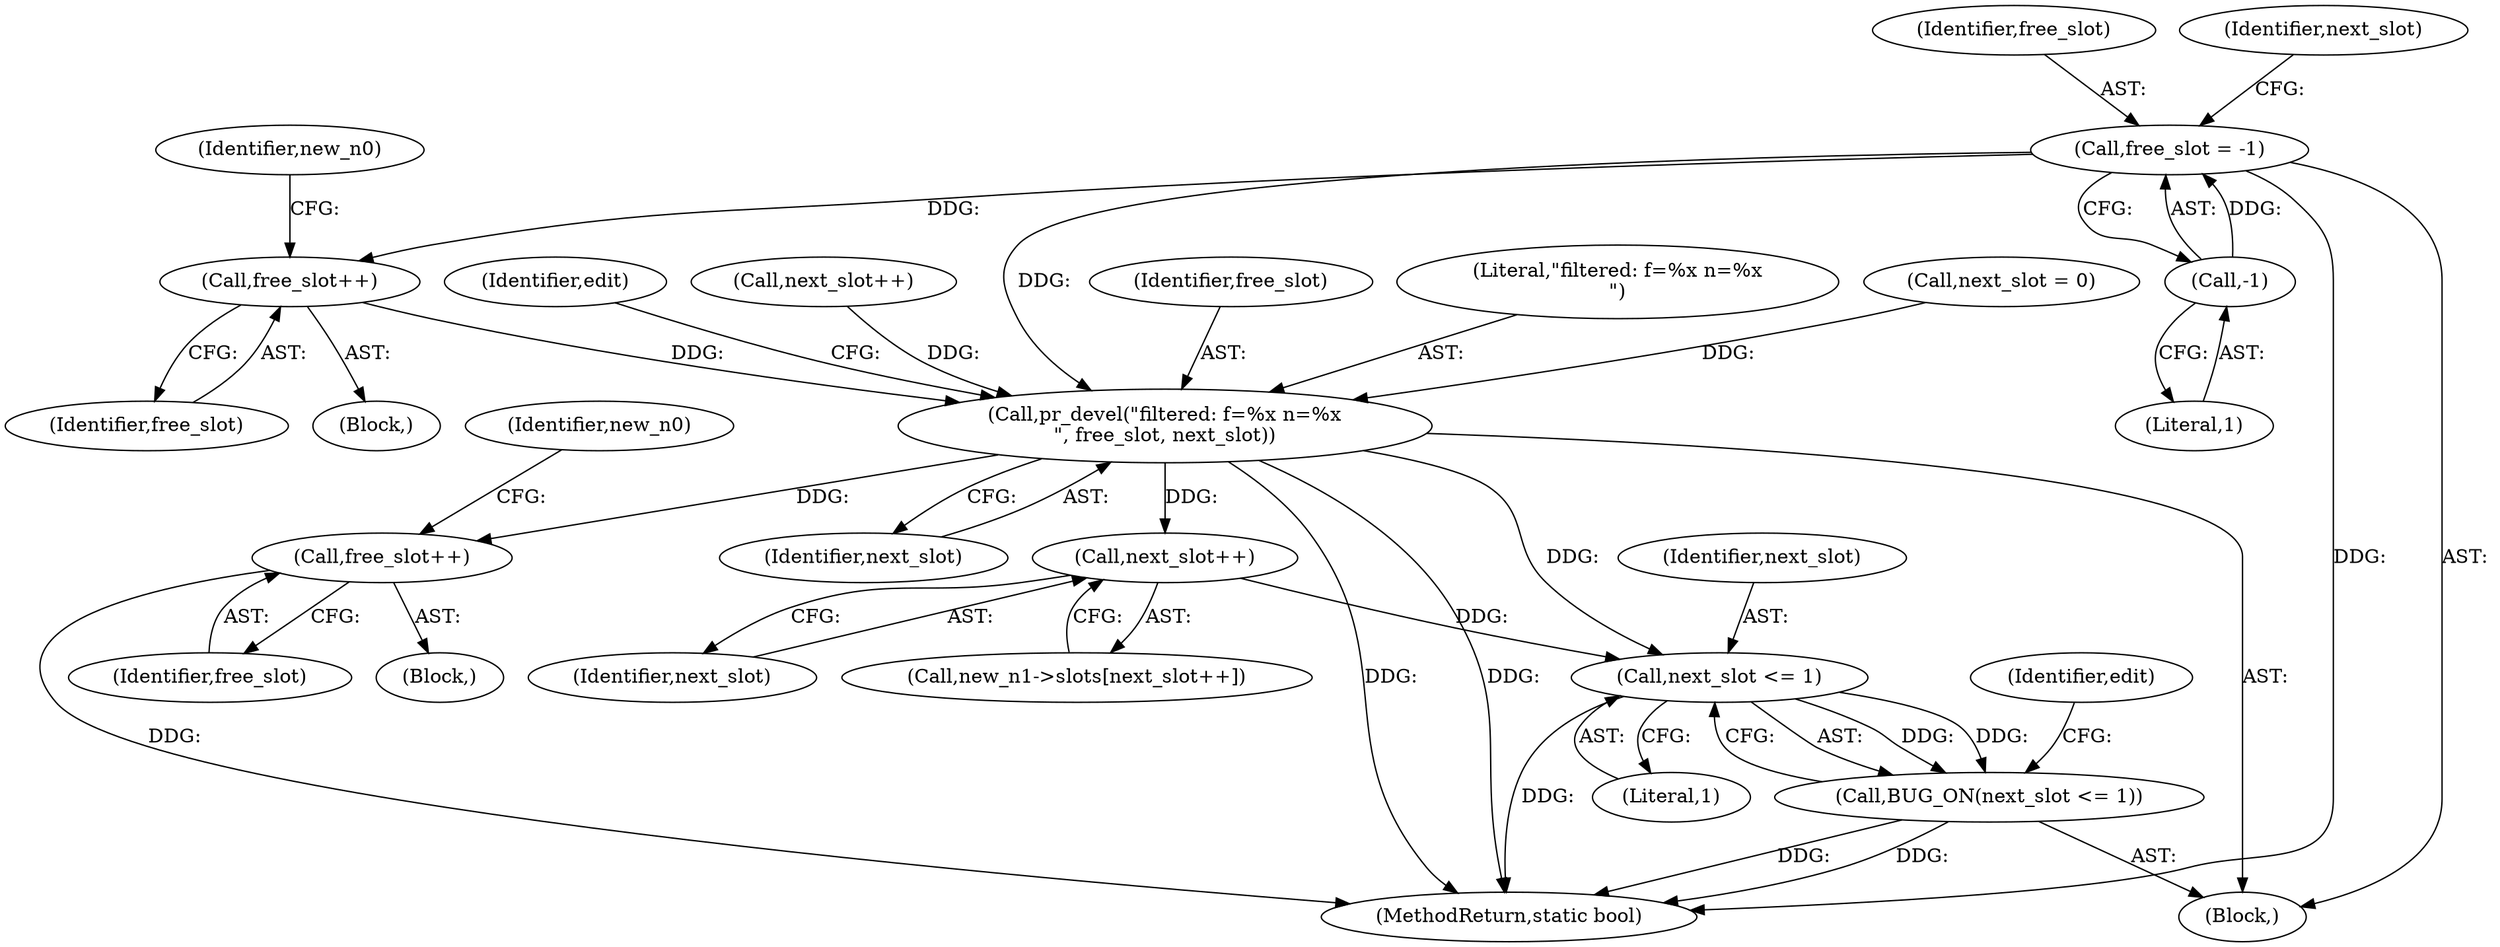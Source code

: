 digraph "0_linux_8d4a2ec1e0b41b0cf9a0c5cd4511da7f8e4f3de2@API" {
"1000641" [label="(Call,free_slot++)"];
"1000587" [label="(Call,free_slot = -1)"];
"1000589" [label="(Call,-1)"];
"1000661" [label="(Call,pr_devel(\"filtered: f=%x n=%x\n\", free_slot, next_slot))"];
"1000676" [label="(Call,free_slot++)"];
"1000711" [label="(Call,next_slot++)"];
"1000719" [label="(Call,next_slot <= 1)"];
"1000718" [label="(Call,BUG_ON(next_slot <= 1))"];
"1000626" [label="(Call,next_slot++)"];
"1000646" [label="(Identifier,new_n0)"];
"1000677" [label="(Identifier,free_slot)"];
"1000712" [label="(Identifier,next_slot)"];
"1000721" [label="(Literal,1)"];
"1000590" [label="(Literal,1)"];
"1000719" [label="(Call,next_slot <= 1)"];
"1000676" [label="(Call,free_slot++)"];
"1000664" [label="(Identifier,next_slot)"];
"1000681" [label="(Identifier,new_n0)"];
"1000588" [label="(Identifier,free_slot)"];
"1000663" [label="(Identifier,free_slot)"];
"1000587" [label="(Call,free_slot = -1)"];
"1000718" [label="(Call,BUG_ON(next_slot <= 1))"];
"1000589" [label="(Call,-1)"];
"1000724" [label="(Identifier,edit)"];
"1000711" [label="(Call,next_slot++)"];
"1000640" [label="(Block,)"];
"1000662" [label="(Literal,\"filtered: f=%x n=%x\n\")"];
"1000661" [label="(Call,pr_devel(\"filtered: f=%x n=%x\n\", free_slot, next_slot))"];
"1000592" [label="(Identifier,next_slot)"];
"1000707" [label="(Call,new_n1->slots[next_slot++])"];
"1000642" [label="(Identifier,free_slot)"];
"1001251" [label="(MethodReturn,static bool)"];
"1000591" [label="(Call,next_slot = 0)"];
"1000669" [label="(Identifier,edit)"];
"1000675" [label="(Block,)"];
"1000122" [label="(Block,)"];
"1000641" [label="(Call,free_slot++)"];
"1000720" [label="(Identifier,next_slot)"];
"1000641" -> "1000640"  [label="AST: "];
"1000641" -> "1000642"  [label="CFG: "];
"1000642" -> "1000641"  [label="AST: "];
"1000646" -> "1000641"  [label="CFG: "];
"1000587" -> "1000641"  [label="DDG: "];
"1000641" -> "1000661"  [label="DDG: "];
"1000587" -> "1000122"  [label="AST: "];
"1000587" -> "1000589"  [label="CFG: "];
"1000588" -> "1000587"  [label="AST: "];
"1000589" -> "1000587"  [label="AST: "];
"1000592" -> "1000587"  [label="CFG: "];
"1000587" -> "1001251"  [label="DDG: "];
"1000589" -> "1000587"  [label="DDG: "];
"1000587" -> "1000661"  [label="DDG: "];
"1000589" -> "1000590"  [label="CFG: "];
"1000590" -> "1000589"  [label="AST: "];
"1000661" -> "1000122"  [label="AST: "];
"1000661" -> "1000664"  [label="CFG: "];
"1000662" -> "1000661"  [label="AST: "];
"1000663" -> "1000661"  [label="AST: "];
"1000664" -> "1000661"  [label="AST: "];
"1000669" -> "1000661"  [label="CFG: "];
"1000661" -> "1001251"  [label="DDG: "];
"1000661" -> "1001251"  [label="DDG: "];
"1000626" -> "1000661"  [label="DDG: "];
"1000591" -> "1000661"  [label="DDG: "];
"1000661" -> "1000676"  [label="DDG: "];
"1000661" -> "1000711"  [label="DDG: "];
"1000661" -> "1000719"  [label="DDG: "];
"1000676" -> "1000675"  [label="AST: "];
"1000676" -> "1000677"  [label="CFG: "];
"1000677" -> "1000676"  [label="AST: "];
"1000681" -> "1000676"  [label="CFG: "];
"1000676" -> "1001251"  [label="DDG: "];
"1000711" -> "1000707"  [label="AST: "];
"1000711" -> "1000712"  [label="CFG: "];
"1000712" -> "1000711"  [label="AST: "];
"1000707" -> "1000711"  [label="CFG: "];
"1000711" -> "1000719"  [label="DDG: "];
"1000719" -> "1000718"  [label="AST: "];
"1000719" -> "1000721"  [label="CFG: "];
"1000720" -> "1000719"  [label="AST: "];
"1000721" -> "1000719"  [label="AST: "];
"1000718" -> "1000719"  [label="CFG: "];
"1000719" -> "1001251"  [label="DDG: "];
"1000719" -> "1000718"  [label="DDG: "];
"1000719" -> "1000718"  [label="DDG: "];
"1000718" -> "1000122"  [label="AST: "];
"1000724" -> "1000718"  [label="CFG: "];
"1000718" -> "1001251"  [label="DDG: "];
"1000718" -> "1001251"  [label="DDG: "];
}
